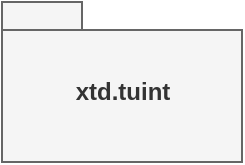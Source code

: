 <mxfile version="13.8.6" type="device"><diagram id="FfeFMesWPq1AGEQVJyfI" name="Page-1"><mxGraphModel dx="1426" dy="905" grid="1" gridSize="10" guides="1" tooltips="1" connect="1" arrows="1" fold="1" page="1" pageScale="1" pageWidth="827" pageHeight="1169" math="0" shadow="0"><root><mxCell id="0"/><mxCell id="1" parent="0"/><mxCell id="gx20HtWSzIbTSEyNp-S_-11" value="xtd.tuint" style="shape=folder;fontStyle=1;spacingTop=10;tabWidth=40;tabHeight=14;tabPosition=left;html=1;rounded=0;fillColor=#f5f5f5;strokeColor=#666666;fontColor=#333333;" parent="1" vertex="1"><mxGeometry x="40" y="40" width="120" height="80" as="geometry"/></mxCell></root></mxGraphModel></diagram></mxfile>